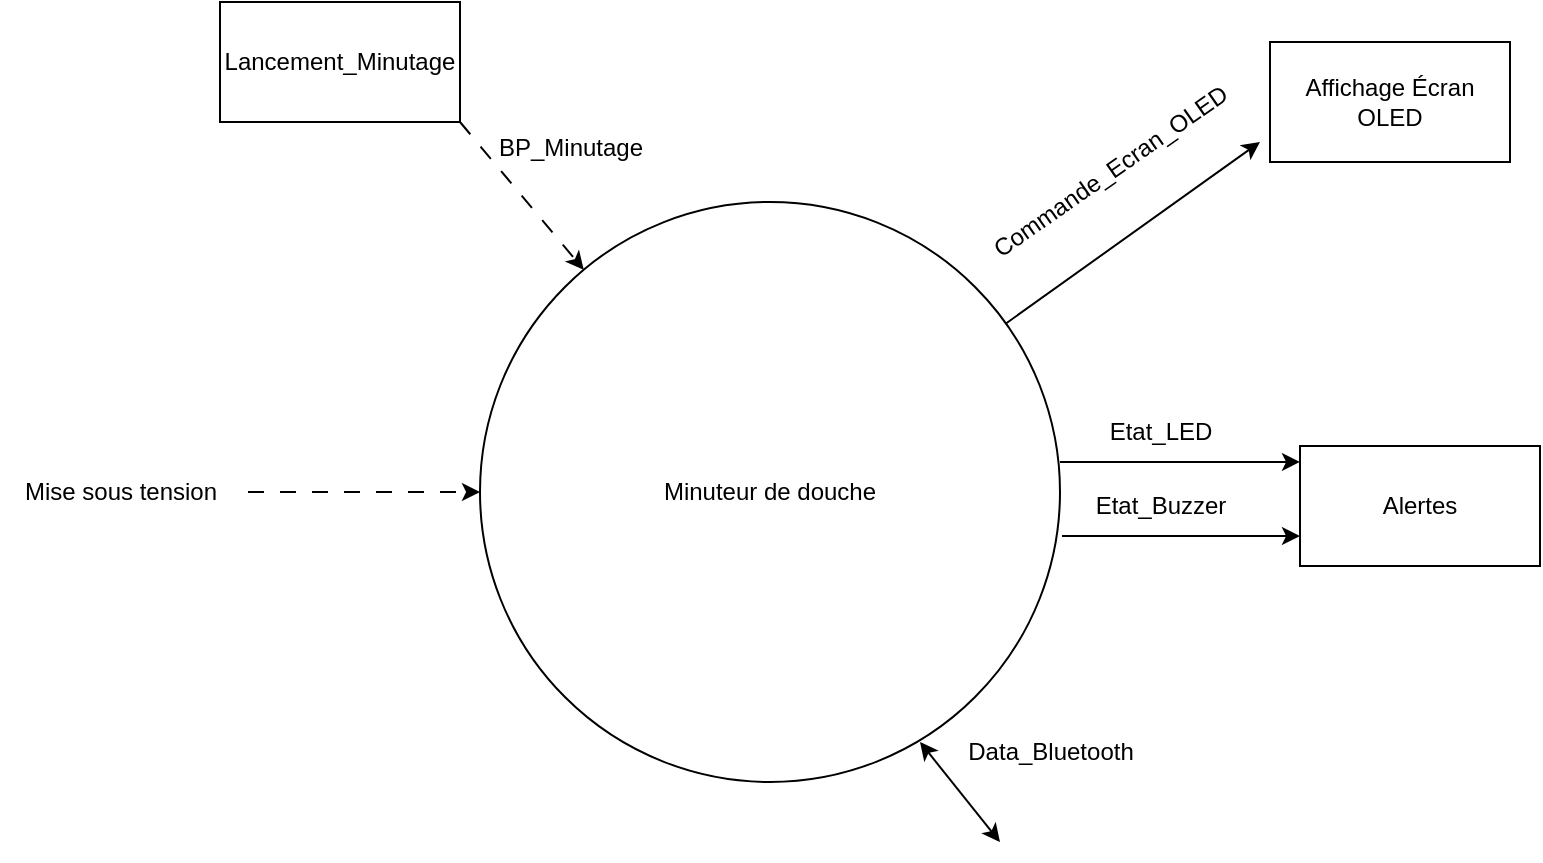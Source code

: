 <mxfile version="24.7.17">
  <diagram name="Page-1" id="L1znFtw4LHjlzSLDoQAo">
    <mxGraphModel dx="1122" dy="688" grid="1" gridSize="10" guides="1" tooltips="1" connect="1" arrows="1" fold="1" page="1" pageScale="1" pageWidth="827" pageHeight="1169" math="0" shadow="0">
      <root>
        <mxCell id="0" />
        <mxCell id="1" parent="0" />
        <mxCell id="gsZjfwyLaX7j5rnLrjaP-1" value="Minuteur de douche" style="ellipse;whiteSpace=wrap;html=1;aspect=fixed;" vertex="1" parent="1">
          <mxGeometry x="260" y="170" width="290" height="290" as="geometry" />
        </mxCell>
        <mxCell id="gsZjfwyLaX7j5rnLrjaP-2" value="Affichage Écran OLED" style="rounded=0;whiteSpace=wrap;html=1;" vertex="1" parent="1">
          <mxGeometry x="655" y="90" width="120" height="60" as="geometry" />
        </mxCell>
        <mxCell id="gsZjfwyLaX7j5rnLrjaP-3" value="Lancement_Minutage" style="rounded=0;whiteSpace=wrap;html=1;" vertex="1" parent="1">
          <mxGeometry x="130" y="70" width="120" height="60" as="geometry" />
        </mxCell>
        <mxCell id="gsZjfwyLaX7j5rnLrjaP-4" value="Mise sous tension" style="text;html=1;align=center;verticalAlign=middle;resizable=0;points=[];autosize=1;strokeColor=none;fillColor=none;" vertex="1" parent="1">
          <mxGeometry x="20" y="300" width="120" height="30" as="geometry" />
        </mxCell>
        <mxCell id="gsZjfwyLaX7j5rnLrjaP-5" value="Alertes" style="rounded=0;whiteSpace=wrap;html=1;" vertex="1" parent="1">
          <mxGeometry x="670" y="292" width="120" height="60" as="geometry" />
        </mxCell>
        <mxCell id="gsZjfwyLaX7j5rnLrjaP-7" value="" style="endArrow=classic;html=1;rounded=0;dashed=1;dashPattern=8 8;" edge="1" parent="1" target="gsZjfwyLaX7j5rnLrjaP-1">
          <mxGeometry width="50" height="50" relative="1" as="geometry">
            <mxPoint x="250" y="130" as="sourcePoint" />
            <mxPoint x="300" y="80" as="targetPoint" />
          </mxGeometry>
        </mxCell>
        <mxCell id="gsZjfwyLaX7j5rnLrjaP-8" value="BP_Minutage" style="text;html=1;align=center;verticalAlign=middle;resizable=0;points=[];autosize=1;strokeColor=none;fillColor=none;" vertex="1" parent="1">
          <mxGeometry x="255" y="128" width="100" height="30" as="geometry" />
        </mxCell>
        <mxCell id="gsZjfwyLaX7j5rnLrjaP-9" value="" style="endArrow=classic;html=1;rounded=0;" edge="1" parent="1" source="gsZjfwyLaX7j5rnLrjaP-1">
          <mxGeometry width="50" height="50" relative="1" as="geometry">
            <mxPoint x="620" y="170" as="sourcePoint" />
            <mxPoint x="650" y="140" as="targetPoint" />
          </mxGeometry>
        </mxCell>
        <mxCell id="gsZjfwyLaX7j5rnLrjaP-10" value="Commande_Ecran_OLED" style="text;html=1;align=center;verticalAlign=middle;resizable=0;points=[];autosize=1;strokeColor=none;fillColor=none;rotation=-35;" vertex="1" parent="1">
          <mxGeometry x="495" y="140" width="160" height="30" as="geometry" />
        </mxCell>
        <mxCell id="gsZjfwyLaX7j5rnLrjaP-11" value="" style="endArrow=classic;html=1;rounded=0;dashed=1;dashPattern=8 8;entryX=0;entryY=0.5;entryDx=0;entryDy=0;" edge="1" parent="1" target="gsZjfwyLaX7j5rnLrjaP-1">
          <mxGeometry width="50" height="50" relative="1" as="geometry">
            <mxPoint x="144" y="315" as="sourcePoint" />
            <mxPoint x="322" y="214" as="targetPoint" />
          </mxGeometry>
        </mxCell>
        <mxCell id="gsZjfwyLaX7j5rnLrjaP-12" value="" style="endArrow=classic;html=1;rounded=0;entryX=0;entryY=0.133;entryDx=0;entryDy=0;entryPerimeter=0;" edge="1" parent="1" target="gsZjfwyLaX7j5rnLrjaP-5">
          <mxGeometry width="50" height="50" relative="1" as="geometry">
            <mxPoint x="550" y="300" as="sourcePoint" />
            <mxPoint x="667" y="290" as="targetPoint" />
          </mxGeometry>
        </mxCell>
        <mxCell id="gsZjfwyLaX7j5rnLrjaP-13" value="Etat_LED" style="text;html=1;align=center;verticalAlign=middle;resizable=0;points=[];autosize=1;strokeColor=none;fillColor=none;" vertex="1" parent="1">
          <mxGeometry x="565" y="270" width="70" height="30" as="geometry" />
        </mxCell>
        <mxCell id="gsZjfwyLaX7j5rnLrjaP-14" value="" style="endArrow=classic;html=1;rounded=0;entryX=-0.008;entryY=0.367;entryDx=0;entryDy=0;entryPerimeter=0;" edge="1" parent="1">
          <mxGeometry width="50" height="50" relative="1" as="geometry">
            <mxPoint x="551" y="337" as="sourcePoint" />
            <mxPoint x="670" y="337" as="targetPoint" />
          </mxGeometry>
        </mxCell>
        <mxCell id="gsZjfwyLaX7j5rnLrjaP-16" value="Etat_Buzzer" style="text;html=1;align=center;verticalAlign=middle;resizable=0;points=[];autosize=1;strokeColor=none;fillColor=none;" vertex="1" parent="1">
          <mxGeometry x="555" y="307" width="90" height="30" as="geometry" />
        </mxCell>
        <mxCell id="gsZjfwyLaX7j5rnLrjaP-17" value="" style="endArrow=classic;startArrow=classic;html=1;rounded=0;" edge="1" parent="1">
          <mxGeometry width="50" height="50" relative="1" as="geometry">
            <mxPoint x="520" y="490" as="sourcePoint" />
            <mxPoint x="480" y="440" as="targetPoint" />
          </mxGeometry>
        </mxCell>
        <mxCell id="gsZjfwyLaX7j5rnLrjaP-18" value="Data_Bluetooth" style="text;html=1;align=center;verticalAlign=middle;resizable=0;points=[];autosize=1;strokeColor=none;fillColor=none;" vertex="1" parent="1">
          <mxGeometry x="490" y="430" width="110" height="30" as="geometry" />
        </mxCell>
      </root>
    </mxGraphModel>
  </diagram>
</mxfile>
